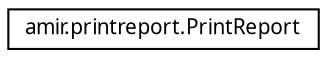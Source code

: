 digraph "Graphical Class Hierarchy"
{
 // LATEX_PDF_SIZE
  edge [fontname="FreeSans.ttf",fontsize="10",labelfontname="FreeSans.ttf",labelfontsize="10"];
  node [fontname="FreeSans.ttf",fontsize="10",shape=record];
  rankdir="LR";
  Node0 [label="amir.printreport.PrintReport",height=0.2,width=0.4,color="black", fillcolor="white", style="filled",URL="$classamir_1_1printreport_1_1_print_report.html",tooltip=" "];
}
